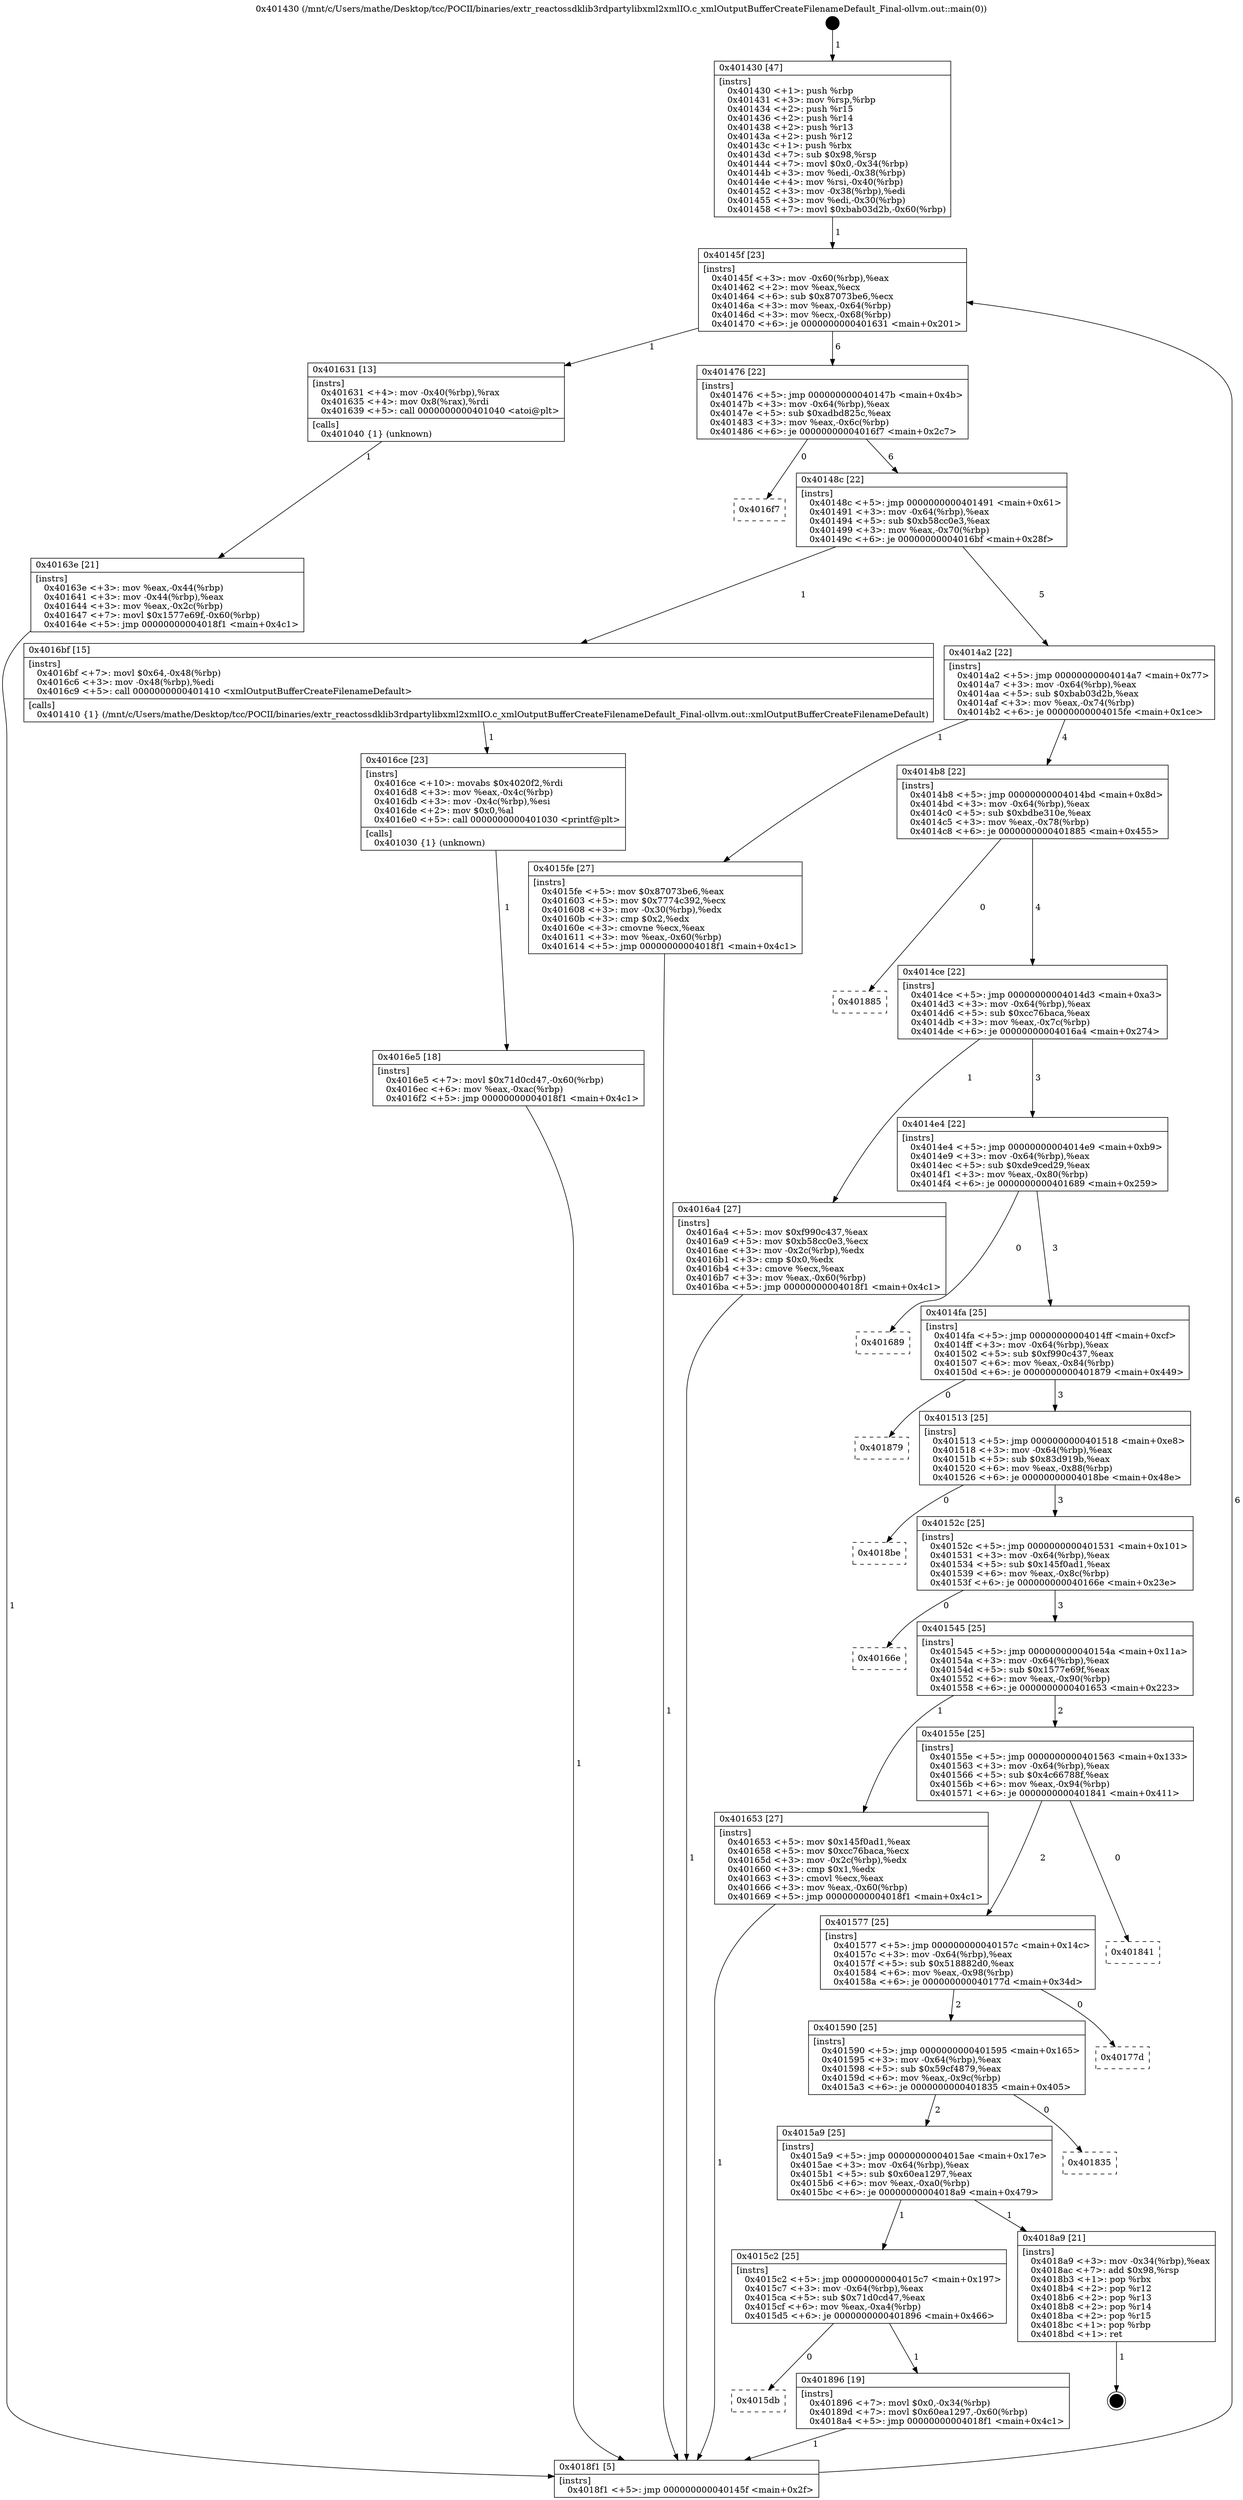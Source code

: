 digraph "0x401430" {
  label = "0x401430 (/mnt/c/Users/mathe/Desktop/tcc/POCII/binaries/extr_reactossdklib3rdpartylibxml2xmlIO.c_xmlOutputBufferCreateFilenameDefault_Final-ollvm.out::main(0))"
  labelloc = "t"
  node[shape=record]

  Entry [label="",width=0.3,height=0.3,shape=circle,fillcolor=black,style=filled]
  "0x40145f" [label="{
     0x40145f [23]\l
     | [instrs]\l
     &nbsp;&nbsp;0x40145f \<+3\>: mov -0x60(%rbp),%eax\l
     &nbsp;&nbsp;0x401462 \<+2\>: mov %eax,%ecx\l
     &nbsp;&nbsp;0x401464 \<+6\>: sub $0x87073be6,%ecx\l
     &nbsp;&nbsp;0x40146a \<+3\>: mov %eax,-0x64(%rbp)\l
     &nbsp;&nbsp;0x40146d \<+3\>: mov %ecx,-0x68(%rbp)\l
     &nbsp;&nbsp;0x401470 \<+6\>: je 0000000000401631 \<main+0x201\>\l
  }"]
  "0x401631" [label="{
     0x401631 [13]\l
     | [instrs]\l
     &nbsp;&nbsp;0x401631 \<+4\>: mov -0x40(%rbp),%rax\l
     &nbsp;&nbsp;0x401635 \<+4\>: mov 0x8(%rax),%rdi\l
     &nbsp;&nbsp;0x401639 \<+5\>: call 0000000000401040 \<atoi@plt\>\l
     | [calls]\l
     &nbsp;&nbsp;0x401040 \{1\} (unknown)\l
  }"]
  "0x401476" [label="{
     0x401476 [22]\l
     | [instrs]\l
     &nbsp;&nbsp;0x401476 \<+5\>: jmp 000000000040147b \<main+0x4b\>\l
     &nbsp;&nbsp;0x40147b \<+3\>: mov -0x64(%rbp),%eax\l
     &nbsp;&nbsp;0x40147e \<+5\>: sub $0xadbd825c,%eax\l
     &nbsp;&nbsp;0x401483 \<+3\>: mov %eax,-0x6c(%rbp)\l
     &nbsp;&nbsp;0x401486 \<+6\>: je 00000000004016f7 \<main+0x2c7\>\l
  }"]
  Exit [label="",width=0.3,height=0.3,shape=circle,fillcolor=black,style=filled,peripheries=2]
  "0x4016f7" [label="{
     0x4016f7\l
  }", style=dashed]
  "0x40148c" [label="{
     0x40148c [22]\l
     | [instrs]\l
     &nbsp;&nbsp;0x40148c \<+5\>: jmp 0000000000401491 \<main+0x61\>\l
     &nbsp;&nbsp;0x401491 \<+3\>: mov -0x64(%rbp),%eax\l
     &nbsp;&nbsp;0x401494 \<+5\>: sub $0xb58cc0e3,%eax\l
     &nbsp;&nbsp;0x401499 \<+3\>: mov %eax,-0x70(%rbp)\l
     &nbsp;&nbsp;0x40149c \<+6\>: je 00000000004016bf \<main+0x28f\>\l
  }"]
  "0x4015db" [label="{
     0x4015db\l
  }", style=dashed]
  "0x4016bf" [label="{
     0x4016bf [15]\l
     | [instrs]\l
     &nbsp;&nbsp;0x4016bf \<+7\>: movl $0x64,-0x48(%rbp)\l
     &nbsp;&nbsp;0x4016c6 \<+3\>: mov -0x48(%rbp),%edi\l
     &nbsp;&nbsp;0x4016c9 \<+5\>: call 0000000000401410 \<xmlOutputBufferCreateFilenameDefault\>\l
     | [calls]\l
     &nbsp;&nbsp;0x401410 \{1\} (/mnt/c/Users/mathe/Desktop/tcc/POCII/binaries/extr_reactossdklib3rdpartylibxml2xmlIO.c_xmlOutputBufferCreateFilenameDefault_Final-ollvm.out::xmlOutputBufferCreateFilenameDefault)\l
  }"]
  "0x4014a2" [label="{
     0x4014a2 [22]\l
     | [instrs]\l
     &nbsp;&nbsp;0x4014a2 \<+5\>: jmp 00000000004014a7 \<main+0x77\>\l
     &nbsp;&nbsp;0x4014a7 \<+3\>: mov -0x64(%rbp),%eax\l
     &nbsp;&nbsp;0x4014aa \<+5\>: sub $0xbab03d2b,%eax\l
     &nbsp;&nbsp;0x4014af \<+3\>: mov %eax,-0x74(%rbp)\l
     &nbsp;&nbsp;0x4014b2 \<+6\>: je 00000000004015fe \<main+0x1ce\>\l
  }"]
  "0x401896" [label="{
     0x401896 [19]\l
     | [instrs]\l
     &nbsp;&nbsp;0x401896 \<+7\>: movl $0x0,-0x34(%rbp)\l
     &nbsp;&nbsp;0x40189d \<+7\>: movl $0x60ea1297,-0x60(%rbp)\l
     &nbsp;&nbsp;0x4018a4 \<+5\>: jmp 00000000004018f1 \<main+0x4c1\>\l
  }"]
  "0x4015fe" [label="{
     0x4015fe [27]\l
     | [instrs]\l
     &nbsp;&nbsp;0x4015fe \<+5\>: mov $0x87073be6,%eax\l
     &nbsp;&nbsp;0x401603 \<+5\>: mov $0x7774c392,%ecx\l
     &nbsp;&nbsp;0x401608 \<+3\>: mov -0x30(%rbp),%edx\l
     &nbsp;&nbsp;0x40160b \<+3\>: cmp $0x2,%edx\l
     &nbsp;&nbsp;0x40160e \<+3\>: cmovne %ecx,%eax\l
     &nbsp;&nbsp;0x401611 \<+3\>: mov %eax,-0x60(%rbp)\l
     &nbsp;&nbsp;0x401614 \<+5\>: jmp 00000000004018f1 \<main+0x4c1\>\l
  }"]
  "0x4014b8" [label="{
     0x4014b8 [22]\l
     | [instrs]\l
     &nbsp;&nbsp;0x4014b8 \<+5\>: jmp 00000000004014bd \<main+0x8d\>\l
     &nbsp;&nbsp;0x4014bd \<+3\>: mov -0x64(%rbp),%eax\l
     &nbsp;&nbsp;0x4014c0 \<+5\>: sub $0xbdbe310e,%eax\l
     &nbsp;&nbsp;0x4014c5 \<+3\>: mov %eax,-0x78(%rbp)\l
     &nbsp;&nbsp;0x4014c8 \<+6\>: je 0000000000401885 \<main+0x455\>\l
  }"]
  "0x4018f1" [label="{
     0x4018f1 [5]\l
     | [instrs]\l
     &nbsp;&nbsp;0x4018f1 \<+5\>: jmp 000000000040145f \<main+0x2f\>\l
  }"]
  "0x401430" [label="{
     0x401430 [47]\l
     | [instrs]\l
     &nbsp;&nbsp;0x401430 \<+1\>: push %rbp\l
     &nbsp;&nbsp;0x401431 \<+3\>: mov %rsp,%rbp\l
     &nbsp;&nbsp;0x401434 \<+2\>: push %r15\l
     &nbsp;&nbsp;0x401436 \<+2\>: push %r14\l
     &nbsp;&nbsp;0x401438 \<+2\>: push %r13\l
     &nbsp;&nbsp;0x40143a \<+2\>: push %r12\l
     &nbsp;&nbsp;0x40143c \<+1\>: push %rbx\l
     &nbsp;&nbsp;0x40143d \<+7\>: sub $0x98,%rsp\l
     &nbsp;&nbsp;0x401444 \<+7\>: movl $0x0,-0x34(%rbp)\l
     &nbsp;&nbsp;0x40144b \<+3\>: mov %edi,-0x38(%rbp)\l
     &nbsp;&nbsp;0x40144e \<+4\>: mov %rsi,-0x40(%rbp)\l
     &nbsp;&nbsp;0x401452 \<+3\>: mov -0x38(%rbp),%edi\l
     &nbsp;&nbsp;0x401455 \<+3\>: mov %edi,-0x30(%rbp)\l
     &nbsp;&nbsp;0x401458 \<+7\>: movl $0xbab03d2b,-0x60(%rbp)\l
  }"]
  "0x40163e" [label="{
     0x40163e [21]\l
     | [instrs]\l
     &nbsp;&nbsp;0x40163e \<+3\>: mov %eax,-0x44(%rbp)\l
     &nbsp;&nbsp;0x401641 \<+3\>: mov -0x44(%rbp),%eax\l
     &nbsp;&nbsp;0x401644 \<+3\>: mov %eax,-0x2c(%rbp)\l
     &nbsp;&nbsp;0x401647 \<+7\>: movl $0x1577e69f,-0x60(%rbp)\l
     &nbsp;&nbsp;0x40164e \<+5\>: jmp 00000000004018f1 \<main+0x4c1\>\l
  }"]
  "0x4015c2" [label="{
     0x4015c2 [25]\l
     | [instrs]\l
     &nbsp;&nbsp;0x4015c2 \<+5\>: jmp 00000000004015c7 \<main+0x197\>\l
     &nbsp;&nbsp;0x4015c7 \<+3\>: mov -0x64(%rbp),%eax\l
     &nbsp;&nbsp;0x4015ca \<+5\>: sub $0x71d0cd47,%eax\l
     &nbsp;&nbsp;0x4015cf \<+6\>: mov %eax,-0xa4(%rbp)\l
     &nbsp;&nbsp;0x4015d5 \<+6\>: je 0000000000401896 \<main+0x466\>\l
  }"]
  "0x401885" [label="{
     0x401885\l
  }", style=dashed]
  "0x4014ce" [label="{
     0x4014ce [22]\l
     | [instrs]\l
     &nbsp;&nbsp;0x4014ce \<+5\>: jmp 00000000004014d3 \<main+0xa3\>\l
     &nbsp;&nbsp;0x4014d3 \<+3\>: mov -0x64(%rbp),%eax\l
     &nbsp;&nbsp;0x4014d6 \<+5\>: sub $0xcc76baca,%eax\l
     &nbsp;&nbsp;0x4014db \<+3\>: mov %eax,-0x7c(%rbp)\l
     &nbsp;&nbsp;0x4014de \<+6\>: je 00000000004016a4 \<main+0x274\>\l
  }"]
  "0x4018a9" [label="{
     0x4018a9 [21]\l
     | [instrs]\l
     &nbsp;&nbsp;0x4018a9 \<+3\>: mov -0x34(%rbp),%eax\l
     &nbsp;&nbsp;0x4018ac \<+7\>: add $0x98,%rsp\l
     &nbsp;&nbsp;0x4018b3 \<+1\>: pop %rbx\l
     &nbsp;&nbsp;0x4018b4 \<+2\>: pop %r12\l
     &nbsp;&nbsp;0x4018b6 \<+2\>: pop %r13\l
     &nbsp;&nbsp;0x4018b8 \<+2\>: pop %r14\l
     &nbsp;&nbsp;0x4018ba \<+2\>: pop %r15\l
     &nbsp;&nbsp;0x4018bc \<+1\>: pop %rbp\l
     &nbsp;&nbsp;0x4018bd \<+1\>: ret\l
  }"]
  "0x4016a4" [label="{
     0x4016a4 [27]\l
     | [instrs]\l
     &nbsp;&nbsp;0x4016a4 \<+5\>: mov $0xf990c437,%eax\l
     &nbsp;&nbsp;0x4016a9 \<+5\>: mov $0xb58cc0e3,%ecx\l
     &nbsp;&nbsp;0x4016ae \<+3\>: mov -0x2c(%rbp),%edx\l
     &nbsp;&nbsp;0x4016b1 \<+3\>: cmp $0x0,%edx\l
     &nbsp;&nbsp;0x4016b4 \<+3\>: cmove %ecx,%eax\l
     &nbsp;&nbsp;0x4016b7 \<+3\>: mov %eax,-0x60(%rbp)\l
     &nbsp;&nbsp;0x4016ba \<+5\>: jmp 00000000004018f1 \<main+0x4c1\>\l
  }"]
  "0x4014e4" [label="{
     0x4014e4 [22]\l
     | [instrs]\l
     &nbsp;&nbsp;0x4014e4 \<+5\>: jmp 00000000004014e9 \<main+0xb9\>\l
     &nbsp;&nbsp;0x4014e9 \<+3\>: mov -0x64(%rbp),%eax\l
     &nbsp;&nbsp;0x4014ec \<+5\>: sub $0xde9ced29,%eax\l
     &nbsp;&nbsp;0x4014f1 \<+3\>: mov %eax,-0x80(%rbp)\l
     &nbsp;&nbsp;0x4014f4 \<+6\>: je 0000000000401689 \<main+0x259\>\l
  }"]
  "0x4015a9" [label="{
     0x4015a9 [25]\l
     | [instrs]\l
     &nbsp;&nbsp;0x4015a9 \<+5\>: jmp 00000000004015ae \<main+0x17e\>\l
     &nbsp;&nbsp;0x4015ae \<+3\>: mov -0x64(%rbp),%eax\l
     &nbsp;&nbsp;0x4015b1 \<+5\>: sub $0x60ea1297,%eax\l
     &nbsp;&nbsp;0x4015b6 \<+6\>: mov %eax,-0xa0(%rbp)\l
     &nbsp;&nbsp;0x4015bc \<+6\>: je 00000000004018a9 \<main+0x479\>\l
  }"]
  "0x401689" [label="{
     0x401689\l
  }", style=dashed]
  "0x4014fa" [label="{
     0x4014fa [25]\l
     | [instrs]\l
     &nbsp;&nbsp;0x4014fa \<+5\>: jmp 00000000004014ff \<main+0xcf\>\l
     &nbsp;&nbsp;0x4014ff \<+3\>: mov -0x64(%rbp),%eax\l
     &nbsp;&nbsp;0x401502 \<+5\>: sub $0xf990c437,%eax\l
     &nbsp;&nbsp;0x401507 \<+6\>: mov %eax,-0x84(%rbp)\l
     &nbsp;&nbsp;0x40150d \<+6\>: je 0000000000401879 \<main+0x449\>\l
  }"]
  "0x401835" [label="{
     0x401835\l
  }", style=dashed]
  "0x401879" [label="{
     0x401879\l
  }", style=dashed]
  "0x401513" [label="{
     0x401513 [25]\l
     | [instrs]\l
     &nbsp;&nbsp;0x401513 \<+5\>: jmp 0000000000401518 \<main+0xe8\>\l
     &nbsp;&nbsp;0x401518 \<+3\>: mov -0x64(%rbp),%eax\l
     &nbsp;&nbsp;0x40151b \<+5\>: sub $0x83d919b,%eax\l
     &nbsp;&nbsp;0x401520 \<+6\>: mov %eax,-0x88(%rbp)\l
     &nbsp;&nbsp;0x401526 \<+6\>: je 00000000004018be \<main+0x48e\>\l
  }"]
  "0x401590" [label="{
     0x401590 [25]\l
     | [instrs]\l
     &nbsp;&nbsp;0x401590 \<+5\>: jmp 0000000000401595 \<main+0x165\>\l
     &nbsp;&nbsp;0x401595 \<+3\>: mov -0x64(%rbp),%eax\l
     &nbsp;&nbsp;0x401598 \<+5\>: sub $0x59cf4879,%eax\l
     &nbsp;&nbsp;0x40159d \<+6\>: mov %eax,-0x9c(%rbp)\l
     &nbsp;&nbsp;0x4015a3 \<+6\>: je 0000000000401835 \<main+0x405\>\l
  }"]
  "0x4018be" [label="{
     0x4018be\l
  }", style=dashed]
  "0x40152c" [label="{
     0x40152c [25]\l
     | [instrs]\l
     &nbsp;&nbsp;0x40152c \<+5\>: jmp 0000000000401531 \<main+0x101\>\l
     &nbsp;&nbsp;0x401531 \<+3\>: mov -0x64(%rbp),%eax\l
     &nbsp;&nbsp;0x401534 \<+5\>: sub $0x145f0ad1,%eax\l
     &nbsp;&nbsp;0x401539 \<+6\>: mov %eax,-0x8c(%rbp)\l
     &nbsp;&nbsp;0x40153f \<+6\>: je 000000000040166e \<main+0x23e\>\l
  }"]
  "0x40177d" [label="{
     0x40177d\l
  }", style=dashed]
  "0x40166e" [label="{
     0x40166e\l
  }", style=dashed]
  "0x401545" [label="{
     0x401545 [25]\l
     | [instrs]\l
     &nbsp;&nbsp;0x401545 \<+5\>: jmp 000000000040154a \<main+0x11a\>\l
     &nbsp;&nbsp;0x40154a \<+3\>: mov -0x64(%rbp),%eax\l
     &nbsp;&nbsp;0x40154d \<+5\>: sub $0x1577e69f,%eax\l
     &nbsp;&nbsp;0x401552 \<+6\>: mov %eax,-0x90(%rbp)\l
     &nbsp;&nbsp;0x401558 \<+6\>: je 0000000000401653 \<main+0x223\>\l
  }"]
  "0x401577" [label="{
     0x401577 [25]\l
     | [instrs]\l
     &nbsp;&nbsp;0x401577 \<+5\>: jmp 000000000040157c \<main+0x14c\>\l
     &nbsp;&nbsp;0x40157c \<+3\>: mov -0x64(%rbp),%eax\l
     &nbsp;&nbsp;0x40157f \<+5\>: sub $0x518882d0,%eax\l
     &nbsp;&nbsp;0x401584 \<+6\>: mov %eax,-0x98(%rbp)\l
     &nbsp;&nbsp;0x40158a \<+6\>: je 000000000040177d \<main+0x34d\>\l
  }"]
  "0x401653" [label="{
     0x401653 [27]\l
     | [instrs]\l
     &nbsp;&nbsp;0x401653 \<+5\>: mov $0x145f0ad1,%eax\l
     &nbsp;&nbsp;0x401658 \<+5\>: mov $0xcc76baca,%ecx\l
     &nbsp;&nbsp;0x40165d \<+3\>: mov -0x2c(%rbp),%edx\l
     &nbsp;&nbsp;0x401660 \<+3\>: cmp $0x1,%edx\l
     &nbsp;&nbsp;0x401663 \<+3\>: cmovl %ecx,%eax\l
     &nbsp;&nbsp;0x401666 \<+3\>: mov %eax,-0x60(%rbp)\l
     &nbsp;&nbsp;0x401669 \<+5\>: jmp 00000000004018f1 \<main+0x4c1\>\l
  }"]
  "0x40155e" [label="{
     0x40155e [25]\l
     | [instrs]\l
     &nbsp;&nbsp;0x40155e \<+5\>: jmp 0000000000401563 \<main+0x133\>\l
     &nbsp;&nbsp;0x401563 \<+3\>: mov -0x64(%rbp),%eax\l
     &nbsp;&nbsp;0x401566 \<+5\>: sub $0x4c66788f,%eax\l
     &nbsp;&nbsp;0x40156b \<+6\>: mov %eax,-0x94(%rbp)\l
     &nbsp;&nbsp;0x401571 \<+6\>: je 0000000000401841 \<main+0x411\>\l
  }"]
  "0x4016ce" [label="{
     0x4016ce [23]\l
     | [instrs]\l
     &nbsp;&nbsp;0x4016ce \<+10\>: movabs $0x4020f2,%rdi\l
     &nbsp;&nbsp;0x4016d8 \<+3\>: mov %eax,-0x4c(%rbp)\l
     &nbsp;&nbsp;0x4016db \<+3\>: mov -0x4c(%rbp),%esi\l
     &nbsp;&nbsp;0x4016de \<+2\>: mov $0x0,%al\l
     &nbsp;&nbsp;0x4016e0 \<+5\>: call 0000000000401030 \<printf@plt\>\l
     | [calls]\l
     &nbsp;&nbsp;0x401030 \{1\} (unknown)\l
  }"]
  "0x4016e5" [label="{
     0x4016e5 [18]\l
     | [instrs]\l
     &nbsp;&nbsp;0x4016e5 \<+7\>: movl $0x71d0cd47,-0x60(%rbp)\l
     &nbsp;&nbsp;0x4016ec \<+6\>: mov %eax,-0xac(%rbp)\l
     &nbsp;&nbsp;0x4016f2 \<+5\>: jmp 00000000004018f1 \<main+0x4c1\>\l
  }"]
  "0x401841" [label="{
     0x401841\l
  }", style=dashed]
  Entry -> "0x401430" [label=" 1"]
  "0x40145f" -> "0x401631" [label=" 1"]
  "0x40145f" -> "0x401476" [label=" 6"]
  "0x4018a9" -> Exit [label=" 1"]
  "0x401476" -> "0x4016f7" [label=" 0"]
  "0x401476" -> "0x40148c" [label=" 6"]
  "0x401896" -> "0x4018f1" [label=" 1"]
  "0x40148c" -> "0x4016bf" [label=" 1"]
  "0x40148c" -> "0x4014a2" [label=" 5"]
  "0x4015c2" -> "0x4015db" [label=" 0"]
  "0x4014a2" -> "0x4015fe" [label=" 1"]
  "0x4014a2" -> "0x4014b8" [label=" 4"]
  "0x4015fe" -> "0x4018f1" [label=" 1"]
  "0x401430" -> "0x40145f" [label=" 1"]
  "0x4018f1" -> "0x40145f" [label=" 6"]
  "0x401631" -> "0x40163e" [label=" 1"]
  "0x40163e" -> "0x4018f1" [label=" 1"]
  "0x4015c2" -> "0x401896" [label=" 1"]
  "0x4014b8" -> "0x401885" [label=" 0"]
  "0x4014b8" -> "0x4014ce" [label=" 4"]
  "0x4015a9" -> "0x4015c2" [label=" 1"]
  "0x4014ce" -> "0x4016a4" [label=" 1"]
  "0x4014ce" -> "0x4014e4" [label=" 3"]
  "0x4015a9" -> "0x4018a9" [label=" 1"]
  "0x4014e4" -> "0x401689" [label=" 0"]
  "0x4014e4" -> "0x4014fa" [label=" 3"]
  "0x401590" -> "0x4015a9" [label=" 2"]
  "0x4014fa" -> "0x401879" [label=" 0"]
  "0x4014fa" -> "0x401513" [label=" 3"]
  "0x401590" -> "0x401835" [label=" 0"]
  "0x401513" -> "0x4018be" [label=" 0"]
  "0x401513" -> "0x40152c" [label=" 3"]
  "0x401577" -> "0x401590" [label=" 2"]
  "0x40152c" -> "0x40166e" [label=" 0"]
  "0x40152c" -> "0x401545" [label=" 3"]
  "0x401577" -> "0x40177d" [label=" 0"]
  "0x401545" -> "0x401653" [label=" 1"]
  "0x401545" -> "0x40155e" [label=" 2"]
  "0x401653" -> "0x4018f1" [label=" 1"]
  "0x4016a4" -> "0x4018f1" [label=" 1"]
  "0x4016bf" -> "0x4016ce" [label=" 1"]
  "0x4016ce" -> "0x4016e5" [label=" 1"]
  "0x4016e5" -> "0x4018f1" [label=" 1"]
  "0x40155e" -> "0x401577" [label=" 2"]
  "0x40155e" -> "0x401841" [label=" 0"]
}
